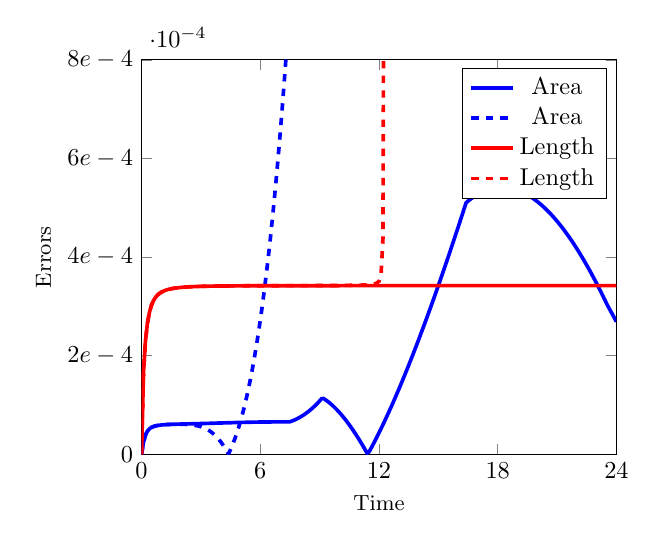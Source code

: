 \begin{tikzpicture}[scale=0.88]

\begin{axis}[
  xmin = 0,
  xmax = 24, 
  ymin = 0,
  ymax = 8e-4,
  xtick = {0,6,12,18,24},
  xticklabels = {$0$,$6$,$12$,$18$,$24$},
  ytick = {0,2e-4,4e-4,6e-4,8e-4},
  yticklabels = {$0$,$2e-4$,$4e-4$,$6e-4$,$8e-4$},
  xlabel = {Time},
  ylabel = {Errors},
  label style = {font=\small},
  legend entries = {Area,Area,Length,Length},
%  title = {\large{Errors in Area and Length}}
  ]

\addplot [mark=none,blue,line width=1.5] table{
0.0e+00 0.0e+00
1.0e-01 2.491e-05
2.0e-01 3.922e-05
3.0e-01 4.711e-05
4.0e-01 5.173e-05
5.0e-01 5.457e-05
6.0e-01 5.639e-05
7.0e-01 5.762e-05
8.0e-01 5.848e-05
9.0e-01 5.91e-05
1.0e+00 5.957e-05
1.1e+00 5.993e-05
1.2e+00 6.021e-05
1.3e+00 6.044e-05
1.4e+00 6.063e-05
1.5e+00 6.08e-05
1.6e+00 6.094e-05
1.7e+00 6.107e-05
1.8e+00 6.119e-05
1.9e+00 6.13e-05
2.0e+00 6.14e-05
2.1e+00 6.15e-05
2.2e+00 6.16e-05
2.3e+00 6.17e-05
2.4e+00 6.18e-05
2.5e+00 6.189e-05
2.6e+00 6.199e-05
2.7e+00 6.21e-05
2.8e+00 6.22e-05
2.9e+00 6.231e-05
3.0e+00 6.241e-05
3.1e+00 6.252e-05
3.2e+00 6.264e-05
3.3e+00 6.275e-05
3.4e+00 6.286e-05
3.5e+00 6.298e-05
3.6e+00 6.31e-05
3.7e+00 6.322e-05
3.8e+00 6.334e-05
3.9e+00 6.346e-05
4.0e+00 6.358e-05
4.1e+00 6.37e-05
4.2e+00 6.381e-05
4.3e+00 6.393e-05
4.4e+00 6.405e-05
4.5e+00 6.416e-05
4.6e+00 6.427e-05
4.7e+00 6.438e-05
4.8e+00 6.449e-05
4.9e+00 6.46e-05
5.0e+00 6.47e-05
5.1e+00 6.479e-05
5.2e+00 6.489e-05
5.3e+00 6.498e-05
5.4e+00 6.507e-05
5.5e+00 6.515e-05
5.6e+00 6.523e-05
5.7e+00 6.53e-05
5.8e+00 6.537e-05
5.9e+00 6.543e-05
6.0e+00 6.549e-05
6.1e+00 6.555e-05
6.2e+00 6.56e-05
6.3e+00 6.564e-05
6.4e+00 6.568e-05
6.5e+00 6.572e-05
6.6e+00 6.575e-05
6.7e+00 6.577e-05
6.8e+00 6.579e-05
6.9e+00 6.581e-05
7.0e+00 6.582e-05
7.1e+00 6.582e-05
7.2e+00 6.583e-05
7.3e+00 6.582e-05
7.4e+00 6.582e-05
7.5e+00 6.608e-05
7.6e+00 6.752e-05
7.7e+00 6.915e-05
7.8e+00 7.095e-05
7.9e+00 7.295e-05
8.0e+00 7.513e-05
8.1e+00 7.75e-05
8.2e+00 8.008e-05
8.3e+00 8.286e-05
8.4e+00 8.585e-05
8.5e+00 8.904e-05
8.6e+00 9.246e-05
8.7e+00 9.609e-05
8.8e+00 9.994e-05
8.9e+00 1.04e-04
9.0e+00 1.083e-04
9.1e+00 1.129e-04
9.2e+00 1.132e-04
9.3e+00 1.105e-04
9.4e+00 1.076e-04
9.5e+00 1.044e-04
9.6e+00 1.009e-04
9.7e+00 9.726e-05
9.8e+00 9.335e-05
9.9e+00 8.92e-05
1.0e+01 8.483e-05
1.01e+01 8.024e-05
1.02e+01 7.544e-05
1.03e+01 7.042e-05
1.04e+01 6.519e-05
1.05e+01 5.976e-05
1.06e+01 5.412e-05
1.07e+01 4.829e-05
1.08e+01 4.227e-05
1.09e+01 3.606e-05
1.1e+01 2.967e-05
1.11e+01 2.309e-05
1.12e+01 1.634e-05
1.13e+01 9.409e-06
1.14e+01 2.311e-06
1.15e+01 4.954e-06
1.16e+01 1.238e-05
1.17e+01 1.997e-05
1.18e+01 2.772e-05
1.19e+01 3.562e-05
1.2e+01 4.367e-05
1.21e+01 5.187e-05
1.22e+01 6.021e-05
1.23e+01 6.87e-05
1.24e+01 7.732e-05
1.25e+01 8.608e-05
1.26e+01 9.497e-05
1.27e+01 1.04e-04
1.28e+01 1.131e-04
1.29e+01 1.224e-04
1.3e+01 1.318e-04
1.31e+01 1.413e-04
1.32e+01 1.51e-04
1.33e+01 1.607e-04
1.34e+01 1.706e-04
1.35e+01 1.806e-04
1.36e+01 1.907e-04
1.37e+01 2.009e-04
1.38e+01 2.112e-04
1.39e+01 2.216e-04
1.4e+01 2.321e-04
1.41e+01 2.427e-04
1.42e+01 2.534e-04
1.43e+01 2.642e-04
1.44e+01 2.751e-04
1.45e+01 2.861e-04
1.46e+01 2.971e-04
1.47e+01 3.083e-04
1.48e+01 3.195e-04
1.49e+01 3.309e-04
1.5e+01 3.423e-04
1.51e+01 3.538e-04
1.52e+01 3.654e-04
1.53e+01 3.77e-04
1.54e+01 3.887e-04
1.55e+01 4.005e-04
1.56e+01 4.124e-04
1.57e+01 4.244e-04
1.58e+01 4.364e-04
1.59e+01 4.485e-04
1.6e+01 4.607e-04
1.61e+01 4.729e-04
1.62e+01 4.852e-04
1.63e+01 4.976e-04
1.64e+01 5.1e-04
1.65e+01 5.135e-04
1.66e+01 5.167e-04
1.67e+01 5.197e-04
1.68e+01 5.225e-04
1.69e+01 5.251e-04
1.7e+01 5.275e-04
1.71e+01 5.297e-04
1.72e+01 5.318e-04
1.73e+01 5.336e-04
1.74e+01 5.352e-04
1.75e+01 5.367e-04
1.76e+01 5.379e-04
1.77e+01 5.39e-04
1.78e+01 5.398e-04
1.79e+01 5.405e-04
1.8e+01 5.41e-04
1.81e+01 5.413e-04
1.82e+01 5.414e-04
1.83e+01 5.413e-04
1.84e+01 5.411e-04
1.85e+01 5.407e-04
1.86e+01 5.4e-04
1.87e+01 5.392e-04
1.88e+01 5.383e-04
1.89e+01 5.371e-04
1.9e+01 5.357e-04
1.91e+01 5.342e-04
1.92e+01 5.325e-04
1.93e+01 5.306e-04
1.94e+01 5.286e-04
1.95e+01 5.264e-04
1.96e+01 5.24e-04
1.97e+01 5.214e-04
1.98e+01 5.186e-04
1.99e+01 5.157e-04
2.0e+01 5.126e-04
2.01e+01 5.094e-04
2.02e+01 5.06e-04
2.03e+01 5.024e-04
2.04e+01 4.986e-04
2.05e+01 4.947e-04
2.06e+01 4.906e-04
2.07e+01 4.864e-04
2.08e+01 4.82e-04
2.09e+01 4.774e-04
2.1e+01 4.727e-04
2.11e+01 4.678e-04
2.12e+01 4.628e-04
2.13e+01 4.576e-04
2.14e+01 4.522e-04
2.15e+01 4.467e-04
2.16e+01 4.411e-04
2.17e+01 4.353e-04
2.18e+01 4.293e-04
2.19e+01 4.232e-04
2.2e+01 4.169e-04
2.21e+01 4.105e-04
2.22e+01 4.04e-04
2.23e+01 3.973e-04
2.24e+01 3.904e-04
2.25e+01 3.834e-04
2.26e+01 3.763e-04
2.27e+01 3.691e-04
2.28e+01 3.616e-04
2.29e+01 3.541e-04
2.3e+01 3.464e-04
2.31e+01 3.386e-04
2.32e+01 3.306e-04
2.33e+01 3.225e-04
2.34e+01 3.143e-04
2.35e+01 3.059e-04
2.36e+01 2.982e-04
2.37e+01 2.91e-04
2.38e+01 2.837e-04
2.39e+01 2.764e-04
2.4e+01 2.689e-04
};


\addplot [mark=none,blue,line width=1.5,dashed] table{
0.0e+00 0.0e+00
1.0e-01 2.491e-05
2.0e-01 3.922e-05
3.0e-01 4.711e-05
4.0e-01 5.173e-05
5.0e-01 5.457e-05
6.0e-01 5.639e-05
7.0e-01 5.762e-05
8.0e-01 5.848e-05
9.0e-01 5.91e-05
1.0e+00 5.956e-05
1.1e+00 5.992e-05
1.2e+00 6.02e-05
1.3e+00 6.042e-05
1.4e+00 6.06e-05
1.5e+00 6.074e-05
1.6e+00 6.085e-05
1.7e+00 6.093e-05
1.8e+00 6.098e-05
1.9e+00 6.1e-05
2.0e+00 6.097e-05
2.1e+00 6.09e-05
2.2e+00 6.077e-05
2.3e+00 6.058e-05
2.4e+00 6.03e-05
2.5e+00 5.992e-05
2.6e+00 5.943e-05
2.7e+00 5.88e-05
2.8e+00 5.801e-05
2.9e+00 5.704e-05
3.0e+00 5.587e-05
3.1e+00 5.445e-05
3.2e+00 5.277e-05
3.3e+00 5.08e-05
3.4e+00 4.849e-05
3.5e+00 4.581e-05
3.6e+00 4.273e-05
3.7e+00 3.921e-05
3.8e+00 3.52e-05
3.9e+00 3.066e-05
4.0e+00 2.556e-05
4.1e+00 1.984e-05
4.2e+00 1.347e-05
4.3e+00 6.389e-06
4.4e+00 1.444e-06
4.5e+00 1.008e-05
4.6e+00 1.957e-05
4.7e+00 2.996e-05
4.8e+00 4.13e-05
4.9e+00 5.365e-05
5.0e+00 6.707e-05
5.1e+00 8.159e-05
5.2e+00 9.729e-05
5.3e+00 1.142e-04
5.4e+00 1.324e-04
5.5e+00 1.52e-04
5.6e+00 1.729e-04
5.7e+00 1.953e-04
5.8e+00 2.192e-04
5.9e+00 2.447e-04
6.0e+00 2.718e-04
6.1e+00 3.007e-04
6.2e+00 3.313e-04
6.3e+00 3.637e-04
6.4e+00 3.98e-04
6.5e+00 4.343e-04
6.6e+00 4.727e-04
6.7e+00 5.131e-04
6.8e+00 5.557e-04
6.9e+00 6.006e-04
7.0e+00 6.478e-04
7.1e+00 6.974e-04
7.2e+00 7.496e-04
7.3e+00 8.043e-04
7.4e+00 8.616e-04
7.5e+00 9.217e-04
7.6e+00 9.847e-04
7.7e+00 1.051e-03
7.8e+00 1.119e-03
7.9e+00 1.192e-03
8.0e+00 1.267e-03
8.1e+00 1.346e-03
8.2e+00 1.428e-03
8.3e+00 1.514e-03
8.4e+00 1.604e-03
8.5e+00 1.697e-03
8.6e+00 1.795e-03
8.7e+00 1.897e-03
8.8e+00 2.003e-03
8.9e+00 2.114e-03
9.0e+00 2.23e-03
9.1e+00 2.351e-03
9.2e+00 2.477e-03
9.3e+00 2.608e-03
9.4e+00 2.745e-03
9.5e+00 2.889e-03
9.6e+00 3.039e-03
9.7e+00 3.195e-03
9.8e+00 3.359e-03
9.9e+00 3.531e-03
1.0e+01 3.71e-03
1.01e+01 3.899e-03
1.02e+01 4.097e-03
1.03e+01 4.304e-03
1.04e+01 4.523e-03
1.05e+01 4.754e-03
1.06e+01 4.998e-03
1.07e+01 5.256e-03
1.08e+01 5.53e-03
1.09e+01 5.822e-03
1.1e+01 6.134e-03
1.11e+01 6.469e-03
1.12e+01 6.832e-03
1.13e+01 7.226e-03
1.14e+01 7.658e-03
1.15e+01 8.138e-03
1.16e+01 8.677e-03
1.17e+01 9.297e-03
1.18e+01 1.003e-02
1.19e+01 1.093e-02
1.2e+01 1.213e-02
1.21e+01 1.397e-02
1.22e+01 1.834e-02
%1.23e+01 2.87e-02
%1.24e+01 2.0e-02
%1.25e+01 1.331e-02
%1.26e+01 7.589e-03
%1.27e+01 2.131e-03
%1.28e+01 3.469e-03
%1.29e+01 9.467e-03
%1.3e+01 1.6e-02
%1.31e+01 2.315e-02
%1.32e+01 3.099e-02
%1.33e+01 3.96e-02
%1.34e+01 4.912e-02
%1.35e+01 5.971e-02
%1.36e+01 7.157e-02
%1.37e+01 8.492e-02
%1.38e+01 1.0e-01
};

\addplot [mark=none,red,line width=1.5] table{
0.0e+00 0.0e+00
1.0e-01 1.673e-04
2.0e-01 2.311e-04
3.0e-01 2.666e-04
4.0e-01 2.883e-04
5.0e-01 3.022e-04
6.0e-01 3.116e-04
7.0e-01 3.181e-04
8.0e-01 3.227e-04
9.0e-01 3.262e-04
1.0e+00 3.288e-04
1.1e+00 3.308e-04
1.2e+00 3.325e-04
1.3e+00 3.338e-04
1.4e+00 3.348e-04
1.5e+00 3.357e-04
1.6e+00 3.365e-04
1.7e+00 3.371e-04
1.8e+00 3.376e-04
1.9e+00 3.381e-04
2.0e+00 3.385e-04
2.1e+00 3.388e-04
2.2e+00 3.391e-04
2.3e+00 3.394e-04
2.4e+00 3.396e-04
2.5e+00 3.398e-04
2.6e+00 3.4e-04
2.7e+00 3.402e-04
2.8e+00 3.404e-04
2.9e+00 3.405e-04
3.0e+00 3.406e-04
3.1e+00 3.407e-04
3.2e+00 3.408e-04
3.3e+00 3.409e-04
3.4e+00 3.41e-04
3.5e+00 3.411e-04
3.6e+00 3.412e-04
3.7e+00 3.412e-04
3.8e+00 3.413e-04
3.9e+00 3.413e-04
4.0e+00 3.414e-04
4.1e+00 3.414e-04
4.2e+00 3.415e-04
4.3e+00 3.415e-04
4.4e+00 3.415e-04
4.5e+00 3.416e-04
4.6e+00 3.416e-04
4.7e+00 3.416e-04
4.8e+00 3.417e-04
4.9e+00 3.417e-04
5.0e+00 3.417e-04
5.1e+00 3.417e-04
5.2e+00 3.417e-04
5.3e+00 3.417e-04
5.4e+00 3.418e-04
5.5e+00 3.418e-04
5.6e+00 3.418e-04
5.7e+00 3.418e-04
5.8e+00 3.418e-04
5.9e+00 3.418e-04
6.0e+00 3.418e-04
6.1e+00 3.419e-04
6.2e+00 3.419e-04
6.3e+00 3.419e-04
6.4e+00 3.419e-04
6.5e+00 3.419e-04
6.6e+00 3.419e-04
6.7e+00 3.419e-04
6.8e+00 3.419e-04
6.9e+00 3.419e-04
7.0e+00 3.419e-04
7.1e+00 3.42e-04
7.2e+00 3.42e-04
7.3e+00 3.42e-04
7.4e+00 3.42e-04
7.5e+00 3.42e-04
7.6e+00 3.42e-04
7.7e+00 3.42e-04
7.8e+00 3.42e-04
7.9e+00 3.42e-04
8.0e+00 3.42e-04
8.1e+00 3.42e-04
8.2e+00 3.42e-04
8.3e+00 3.42e-04
8.4e+00 3.42e-04
8.5e+00 3.42e-04
8.6e+00 3.42e-04
8.7e+00 3.42e-04
8.8e+00 3.42e-04
8.9e+00 3.42e-04
9.0e+00 3.42e-04
9.1e+00 3.42e-04
9.2e+00 3.42e-04
9.3e+00 3.42e-04
9.4e+00 3.42e-04
9.5e+00 3.42e-04
9.6e+00 3.42e-04
9.7e+00 3.42e-04
9.8e+00 3.42e-04
9.9e+00 3.42e-04
1.0e+01 3.42e-04
1.01e+01 3.421e-04
1.02e+01 3.421e-04
1.03e+01 3.421e-04
1.04e+01 3.421e-04
1.05e+01 3.421e-04
1.06e+01 3.421e-04
1.07e+01 3.421e-04
1.08e+01 3.421e-04
1.09e+01 3.421e-04
1.1e+01 3.421e-04
1.11e+01 3.421e-04
1.12e+01 3.421e-04
1.13e+01 3.421e-04
1.14e+01 3.421e-04
1.15e+01 3.421e-04
1.16e+01 3.421e-04
1.17e+01 3.421e-04
1.18e+01 3.421e-04
1.19e+01 3.421e-04
1.2e+01 3.421e-04
1.21e+01 3.421e-04
1.22e+01 3.421e-04
1.23e+01 3.421e-04
1.24e+01 3.421e-04
1.25e+01 3.421e-04
1.26e+01 3.421e-04
1.27e+01 3.421e-04
1.28e+01 3.421e-04
1.29e+01 3.421e-04
1.3e+01 3.421e-04
1.31e+01 3.421e-04
1.32e+01 3.421e-04
1.33e+01 3.421e-04
1.34e+01 3.421e-04
1.35e+01 3.421e-04
1.36e+01 3.421e-04
1.37e+01 3.421e-04
1.38e+01 3.421e-04
1.39e+01 3.421e-04
1.4e+01 3.421e-04
1.41e+01 3.421e-04
1.42e+01 3.421e-04
1.43e+01 3.421e-04
1.44e+01 3.421e-04
1.45e+01 3.421e-04
1.46e+01 3.421e-04
1.47e+01 3.421e-04
1.48e+01 3.421e-04
1.49e+01 3.421e-04
1.5e+01 3.421e-04
1.51e+01 3.421e-04
1.52e+01 3.421e-04
1.53e+01 3.421e-04
1.54e+01 3.421e-04
1.55e+01 3.421e-04
1.56e+01 3.421e-04
1.57e+01 3.421e-04
1.58e+01 3.421e-04
1.59e+01 3.421e-04
1.6e+01 3.421e-04
1.61e+01 3.421e-04
1.62e+01 3.421e-04
1.63e+01 3.421e-04
1.64e+01 3.421e-04
1.65e+01 3.421e-04
1.66e+01 3.421e-04
1.67e+01 3.421e-04
1.68e+01 3.421e-04
1.69e+01 3.421e-04
1.7e+01 3.421e-04
1.71e+01 3.421e-04
1.72e+01 3.421e-04
1.73e+01 3.421e-04
1.74e+01 3.421e-04
1.75e+01 3.421e-04
1.76e+01 3.421e-04
1.77e+01 3.421e-04
1.78e+01 3.421e-04
1.79e+01 3.421e-04
1.8e+01 3.421e-04
1.81e+01 3.421e-04
1.82e+01 3.421e-04
1.83e+01 3.421e-04
1.84e+01 3.421e-04
1.85e+01 3.421e-04
1.86e+01 3.421e-04
1.87e+01 3.421e-04
1.88e+01 3.421e-04
1.89e+01 3.421e-04
1.9e+01 3.421e-04
1.91e+01 3.421e-04
1.92e+01 3.421e-04
1.93e+01 3.421e-04
1.94e+01 3.421e-04
1.95e+01 3.421e-04
1.96e+01 3.421e-04
1.97e+01 3.421e-04
1.98e+01 3.421e-04
1.99e+01 3.421e-04
2.0e+01 3.421e-04
2.01e+01 3.421e-04
2.02e+01 3.421e-04
2.03e+01 3.421e-04
2.04e+01 3.421e-04
2.05e+01 3.421e-04
2.06e+01 3.421e-04
2.07e+01 3.421e-04
2.08e+01 3.421e-04
2.09e+01 3.421e-04
2.1e+01 3.421e-04
2.11e+01 3.421e-04
2.12e+01 3.421e-04
2.13e+01 3.421e-04
2.14e+01 3.421e-04
2.15e+01 3.421e-04
2.16e+01 3.421e-04
2.17e+01 3.421e-04
2.18e+01 3.421e-04
2.19e+01 3.421e-04
2.2e+01 3.421e-04
2.21e+01 3.421e-04
2.22e+01 3.421e-04
2.23e+01 3.421e-04
2.24e+01 3.421e-04
2.25e+01 3.421e-04
2.26e+01 3.421e-04
2.27e+01 3.421e-04
2.28e+01 3.421e-04
2.29e+01 3.421e-04
2.3e+01 3.421e-04
2.31e+01 3.421e-04
2.32e+01 3.421e-04
2.33e+01 3.421e-04
2.34e+01 3.421e-04
2.35e+01 3.421e-04
2.36e+01 3.421e-04
2.37e+01 3.421e-04
2.38e+01 3.421e-04
2.39e+01 3.421e-04
2.4e+01 3.421e-04
};

\addplot [mark=none,red,line width=1.5,dashed] table{
0.0e+00 0.0e+00
1.0e-01 1.673e-04
2.0e-01 2.311e-04
3.0e-01 2.666e-04
4.0e-01 2.883e-04
5.0e-01 3.022e-04
6.0e-01 3.116e-04
7.0e-01 3.181e-04
8.0e-01 3.227e-04
9.0e-01 3.262e-04
1.0e+00 3.288e-04
1.1e+00 3.308e-04
1.2e+00 3.325e-04
1.3e+00 3.338e-04
1.4e+00 3.348e-04
1.5e+00 3.357e-04
1.6e+00 3.365e-04
1.7e+00 3.371e-04
1.8e+00 3.376e-04
1.9e+00 3.381e-04
2.0e+00 3.385e-04
2.1e+00 3.388e-04
2.2e+00 3.391e-04
2.3e+00 3.394e-04
2.4e+00 3.396e-04
2.5e+00 3.399e-04
2.6e+00 3.4e-04
2.7e+00 3.402e-04
2.8e+00 3.404e-04
2.9e+00 3.405e-04
3.0e+00 3.406e-04
3.1e+00 3.407e-04
3.2e+00 3.408e-04
3.3e+00 3.409e-04
3.4e+00 3.41e-04
3.5e+00 3.411e-04
3.6e+00 3.412e-04
3.7e+00 3.412e-04
3.8e+00 3.413e-04
3.9e+00 3.413e-04
4.0e+00 3.414e-04
4.1e+00 3.414e-04
4.2e+00 3.415e-04
4.3e+00 3.415e-04
4.4e+00 3.416e-04
4.5e+00 3.416e-04
4.6e+00 3.416e-04
4.7e+00 3.417e-04
4.8e+00 3.417e-04
4.9e+00 3.417e-04
5.0e+00 3.417e-04
5.1e+00 3.417e-04
5.2e+00 3.418e-04
5.3e+00 3.418e-04
5.4e+00 3.418e-04
5.5e+00 3.418e-04
5.6e+00 3.418e-04
5.7e+00 3.419e-04
5.8e+00 3.419e-04
5.9e+00 3.419e-04
6.0e+00 3.419e-04
6.1e+00 3.419e-04
6.2e+00 3.419e-04
6.3e+00 3.42e-04
6.4e+00 3.42e-04
6.5e+00 3.42e-04
6.6e+00 3.42e-04
6.7e+00 3.42e-04
6.8e+00 3.42e-04
6.9e+00 3.42e-04
7.0e+00 3.42e-04
7.1e+00 3.421e-04
7.2e+00 3.421e-04
7.3e+00 3.421e-04
7.4e+00 3.421e-04
7.5e+00 3.421e-04
7.6e+00 3.421e-04
7.7e+00 3.421e-04
7.8e+00 3.421e-04
7.9e+00 3.421e-04
8.0e+00 3.422e-04
8.1e+00 3.422e-04
8.2e+00 3.422e-04
8.3e+00 3.422e-04
8.4e+00 3.422e-04
8.5e+00 3.422e-04
8.6e+00 3.422e-04
8.7e+00 3.422e-04
8.8e+00 3.423e-04
8.9e+00 3.423e-04
9.0e+00 3.423e-04
9.1e+00 3.423e-04
9.2e+00 3.423e-04
9.3e+00 3.423e-04
9.4e+00 3.424e-04
9.5e+00 3.424e-04
9.6e+00 3.424e-04
9.7e+00 3.424e-04
9.8e+00 3.425e-04
9.9e+00 3.425e-04
1.0e+01 3.425e-04
1.01e+01 3.425e-04
1.02e+01 3.426e-04
1.03e+01 3.426e-04
1.04e+01 3.426e-04
1.05e+01 3.427e-04
1.06e+01 3.428e-04
1.07e+01 3.428e-04
1.08e+01 3.429e-04
1.09e+01 3.43e-04
1.1e+01 3.431e-04
1.11e+01 3.432e-04
1.12e+01 3.433e-04
1.13e+01 3.435e-04
1.14e+01 3.437e-04
1.15e+01 3.44e-04
1.16e+01 3.444e-04
1.17e+01 3.45e-04
1.18e+01 3.46e-04
1.19e+01 3.476e-04
1.2e+01 3.51e-04
1.21e+01 3.611e-04
1.22e+01 4.383e-04
1.23e+01 1.838e-03
1.24e+01 2.07e-03
1.25e+01 2.118e-03
1.26e+01 2.129e-03
1.27e+01 2.136e-03
1.28e+01 2.144e-03
1.29e+01 2.154e-03
1.3e+01 2.165e-03
1.31e+01 2.178e-03
1.32e+01 2.193e-03
1.33e+01 2.211e-03
1.34e+01 2.234e-03
1.35e+01 2.263e-03
1.36e+01 2.3e-03
1.37e+01 2.346e-03
1.38e+01 2.403e-03
};

\end{axis}


\end{tikzpicture}

